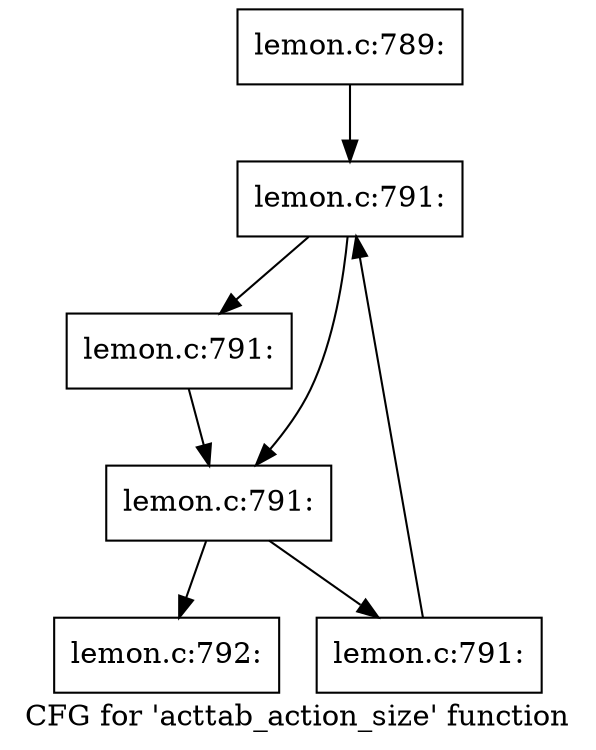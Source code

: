 digraph "CFG for 'acttab_action_size' function" {
	label="CFG for 'acttab_action_size' function";

	Node0x56256529e540 [shape=record,label="{lemon.c:789:}"];
	Node0x56256529e540 -> Node0x5625652c3e00;
	Node0x5625652c3e00 [shape=record,label="{lemon.c:791:}"];
	Node0x5625652c3e00 -> Node0x5625652c3fc0;
	Node0x5625652c3e00 -> Node0x5625652c3f70;
	Node0x5625652c3fc0 [shape=record,label="{lemon.c:791:}"];
	Node0x5625652c3fc0 -> Node0x5625652c3f70;
	Node0x5625652c3f70 [shape=record,label="{lemon.c:791:}"];
	Node0x5625652c3f70 -> Node0x5625652c4b00;
	Node0x5625652c3f70 -> Node0x5625652c3ef0;
	Node0x5625652c4b00 [shape=record,label="{lemon.c:791:}"];
	Node0x5625652c4b00 -> Node0x5625652c3e00;
	Node0x5625652c3ef0 [shape=record,label="{lemon.c:792:}"];
}
